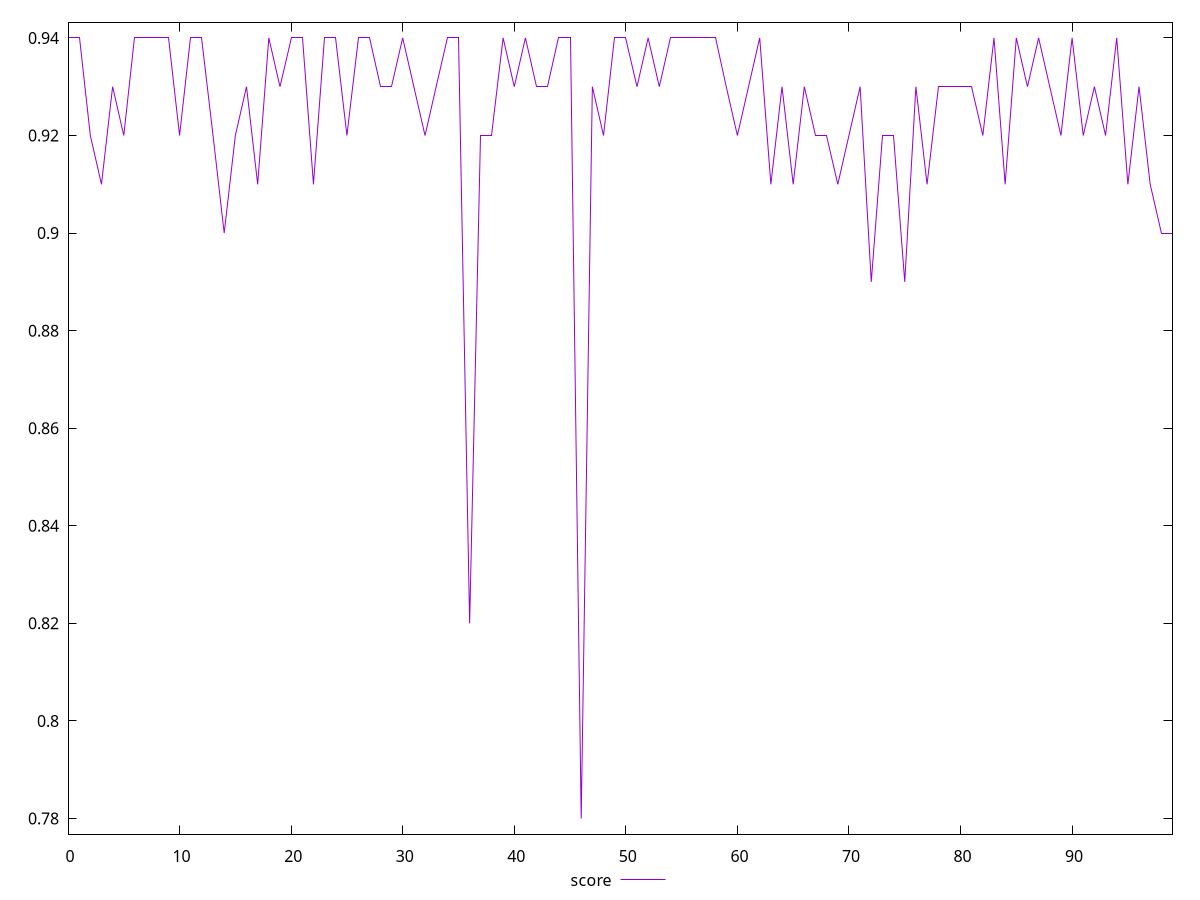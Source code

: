 reset

$score <<EOF
0 0.94
1 0.94
2 0.92
3 0.91
4 0.93
5 0.92
6 0.94
7 0.94
8 0.94
9 0.94
10 0.92
11 0.94
12 0.94
13 0.92
14 0.9
15 0.92
16 0.93
17 0.91
18 0.94
19 0.93
20 0.94
21 0.94
22 0.91
23 0.94
24 0.94
25 0.92
26 0.94
27 0.94
28 0.93
29 0.93
30 0.94
31 0.93
32 0.92
33 0.93
34 0.94
35 0.94
36 0.82
37 0.92
38 0.92
39 0.94
40 0.93
41 0.94
42 0.93
43 0.93
44 0.94
45 0.94
46 0.78
47 0.93
48 0.92
49 0.94
50 0.94
51 0.93
52 0.94
53 0.93
54 0.94
55 0.94
56 0.94
57 0.94
58 0.94
59 0.93
60 0.92
61 0.93
62 0.94
63 0.91
64 0.93
65 0.91
66 0.93
67 0.92
68 0.92
69 0.91
70 0.92
71 0.93
72 0.89
73 0.92
74 0.92
75 0.89
76 0.93
77 0.91
78 0.93
79 0.93
80 0.93
81 0.93
82 0.92
83 0.94
84 0.91
85 0.94
86 0.93
87 0.94
88 0.93
89 0.92
90 0.94
91 0.92
92 0.93
93 0.92
94 0.94
95 0.91
96 0.93
97 0.91
98 0.9
99 0.9
EOF

set key outside below
set xrange [0:99]
set yrange [0.7768:0.9431999999999999]
set trange [0.7768:0.9431999999999999]
set terminal svg size 640, 500 enhanced background rgb 'white'
set output "reprap/bootup-time/samples/pages+cached+noexternal+nomedia/score/values.svg"

plot $score title "score" with line

reset
